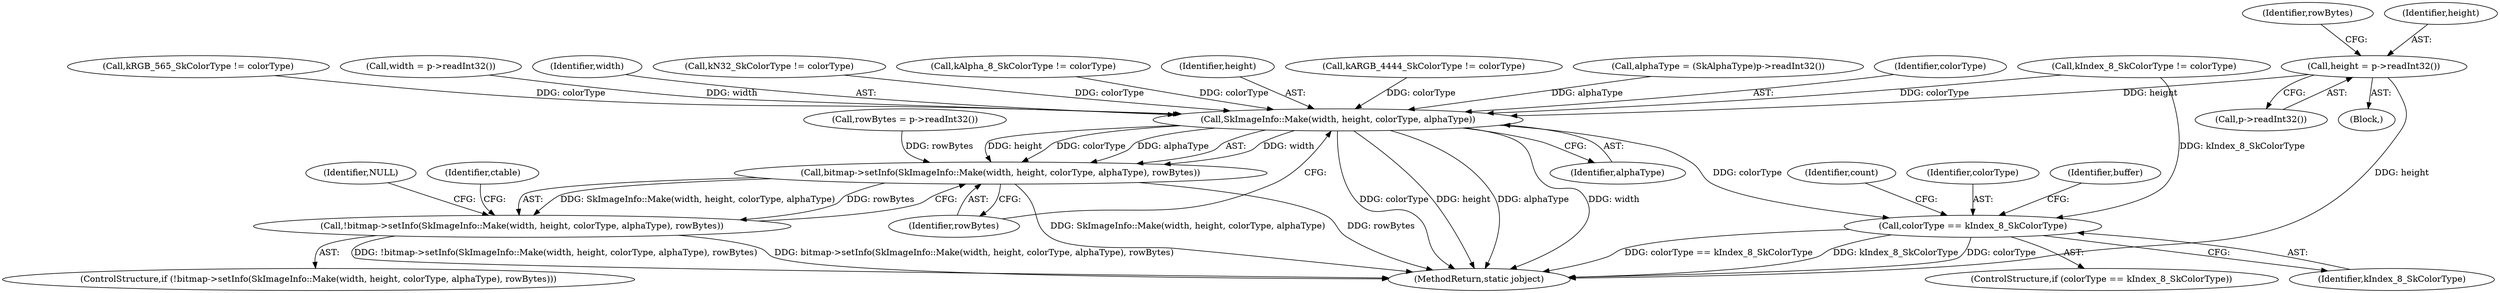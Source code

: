 digraph "0_Android_d44e5bde18a41beda39d49189bef7f2ba7c8f3cb@API" {
"1000145" [label="(Call,height = p->readInt32())"];
"1000185" [label="(Call,SkImageInfo::Make(width, height, colorType, alphaType))"];
"1000184" [label="(Call,bitmap->setInfo(SkImageInfo::Make(width, height, colorType, alphaType), rowBytes))"];
"1000183" [label="(Call,!bitmap->setInfo(SkImageInfo::Make(width, height, colorType, alphaType), rowBytes))"];
"1000199" [label="(Call,colorType == kIndex_8_SkColorType)"];
"1000190" [label="(Identifier,rowBytes)"];
"1000188" [label="(Identifier,colorType)"];
"1000184" [label="(Call,bitmap->setInfo(SkImageInfo::Make(width, height, colorType, alphaType), rowBytes))"];
"1000205" [label="(Identifier,count)"];
"1000187" [label="(Identifier,height)"];
"1000145" [label="(Call,height = p->readInt32())"];
"1000166" [label="(Call,kARGB_4444_SkColorType != colorType)"];
"1000135" [label="(Call,alphaType = (SkAlphaType)p->readInt32())"];
"1000170" [label="(Call,kIndex_8_SkColorType != colorType)"];
"1000189" [label="(Identifier,alphaType)"];
"1000183" [label="(Call,!bitmap->setInfo(SkImageInfo::Make(width, height, colorType, alphaType), rowBytes))"];
"1000162" [label="(Call,kRGB_565_SkColorType != colorType)"];
"1000198" [label="(ControlStructure,if (colorType == kIndex_8_SkColorType))"];
"1000201" [label="(Identifier,kIndex_8_SkColorType)"];
"1000141" [label="(Call,width = p->readInt32())"];
"1000147" [label="(Call,p->readInt32())"];
"1000200" [label="(Identifier,colorType)"];
"1000186" [label="(Identifier,width)"];
"1000106" [label="(Block,)"];
"1000303" [label="(MethodReturn,static jobject)"];
"1000250" [label="(Identifier,buffer)"];
"1000158" [label="(Call,kN32_SkColorType != colorType)"];
"1000173" [label="(Call,kAlpha_8_SkColorType != colorType)"];
"1000199" [label="(Call,colorType == kIndex_8_SkColorType)"];
"1000150" [label="(Identifier,rowBytes)"];
"1000193" [label="(Identifier,NULL)"];
"1000146" [label="(Identifier,height)"];
"1000185" [label="(Call,SkImageInfo::Make(width, height, colorType, alphaType))"];
"1000149" [label="(Call,rowBytes = p->readInt32())"];
"1000196" [label="(Identifier,ctable)"];
"1000182" [label="(ControlStructure,if (!bitmap->setInfo(SkImageInfo::Make(width, height, colorType, alphaType), rowBytes)))"];
"1000145" -> "1000106"  [label="AST: "];
"1000145" -> "1000147"  [label="CFG: "];
"1000146" -> "1000145"  [label="AST: "];
"1000147" -> "1000145"  [label="AST: "];
"1000150" -> "1000145"  [label="CFG: "];
"1000145" -> "1000303"  [label="DDG: height"];
"1000145" -> "1000185"  [label="DDG: height"];
"1000185" -> "1000184"  [label="AST: "];
"1000185" -> "1000189"  [label="CFG: "];
"1000186" -> "1000185"  [label="AST: "];
"1000187" -> "1000185"  [label="AST: "];
"1000188" -> "1000185"  [label="AST: "];
"1000189" -> "1000185"  [label="AST: "];
"1000190" -> "1000185"  [label="CFG: "];
"1000185" -> "1000303"  [label="DDG: colorType"];
"1000185" -> "1000303"  [label="DDG: width"];
"1000185" -> "1000303"  [label="DDG: height"];
"1000185" -> "1000303"  [label="DDG: alphaType"];
"1000185" -> "1000184"  [label="DDG: width"];
"1000185" -> "1000184"  [label="DDG: height"];
"1000185" -> "1000184"  [label="DDG: colorType"];
"1000185" -> "1000184"  [label="DDG: alphaType"];
"1000141" -> "1000185"  [label="DDG: width"];
"1000170" -> "1000185"  [label="DDG: colorType"];
"1000158" -> "1000185"  [label="DDG: colorType"];
"1000173" -> "1000185"  [label="DDG: colorType"];
"1000166" -> "1000185"  [label="DDG: colorType"];
"1000162" -> "1000185"  [label="DDG: colorType"];
"1000135" -> "1000185"  [label="DDG: alphaType"];
"1000185" -> "1000199"  [label="DDG: colorType"];
"1000184" -> "1000183"  [label="AST: "];
"1000184" -> "1000190"  [label="CFG: "];
"1000190" -> "1000184"  [label="AST: "];
"1000183" -> "1000184"  [label="CFG: "];
"1000184" -> "1000303"  [label="DDG: SkImageInfo::Make(width, height, colorType, alphaType)"];
"1000184" -> "1000303"  [label="DDG: rowBytes"];
"1000184" -> "1000183"  [label="DDG: SkImageInfo::Make(width, height, colorType, alphaType)"];
"1000184" -> "1000183"  [label="DDG: rowBytes"];
"1000149" -> "1000184"  [label="DDG: rowBytes"];
"1000183" -> "1000182"  [label="AST: "];
"1000193" -> "1000183"  [label="CFG: "];
"1000196" -> "1000183"  [label="CFG: "];
"1000183" -> "1000303"  [label="DDG: bitmap->setInfo(SkImageInfo::Make(width, height, colorType, alphaType), rowBytes)"];
"1000183" -> "1000303"  [label="DDG: !bitmap->setInfo(SkImageInfo::Make(width, height, colorType, alphaType), rowBytes)"];
"1000199" -> "1000198"  [label="AST: "];
"1000199" -> "1000201"  [label="CFG: "];
"1000200" -> "1000199"  [label="AST: "];
"1000201" -> "1000199"  [label="AST: "];
"1000205" -> "1000199"  [label="CFG: "];
"1000250" -> "1000199"  [label="CFG: "];
"1000199" -> "1000303"  [label="DDG: kIndex_8_SkColorType"];
"1000199" -> "1000303"  [label="DDG: colorType"];
"1000199" -> "1000303"  [label="DDG: colorType == kIndex_8_SkColorType"];
"1000170" -> "1000199"  [label="DDG: kIndex_8_SkColorType"];
}
